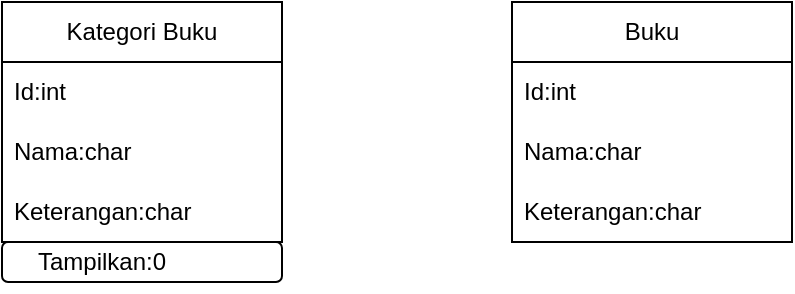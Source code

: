 <mxfile version="24.7.1" type="github">
  <diagram name="Page-1" id="yEtbBm1C0fHclImPkZ5K">
    <mxGraphModel dx="1120" dy="468" grid="1" gridSize="10" guides="1" tooltips="1" connect="1" arrows="1" fold="1" page="1" pageScale="1" pageWidth="850" pageHeight="1100" math="0" shadow="0">
      <root>
        <mxCell id="0" />
        <mxCell id="1" parent="0" />
        <mxCell id="mqKOhfzr9WHVQaCr_ZHj-4" value="Kategori Buku" style="swimlane;fontStyle=0;childLayout=stackLayout;horizontal=1;startSize=30;horizontalStack=0;resizeParent=1;resizeParentMax=0;resizeLast=0;collapsible=1;marginBottom=0;whiteSpace=wrap;html=1;" vertex="1" parent="1">
          <mxGeometry x="170" y="140" width="140" height="120" as="geometry" />
        </mxCell>
        <mxCell id="mqKOhfzr9WHVQaCr_ZHj-5" value="Id:int" style="text;strokeColor=none;fillColor=none;align=left;verticalAlign=middle;spacingLeft=4;spacingRight=4;overflow=hidden;points=[[0,0.5],[1,0.5]];portConstraint=eastwest;rotatable=0;whiteSpace=wrap;html=1;" vertex="1" parent="mqKOhfzr9WHVQaCr_ZHj-4">
          <mxGeometry y="30" width="140" height="30" as="geometry" />
        </mxCell>
        <mxCell id="mqKOhfzr9WHVQaCr_ZHj-6" value="Nama:char" style="text;strokeColor=none;fillColor=none;align=left;verticalAlign=middle;spacingLeft=4;spacingRight=4;overflow=hidden;points=[[0,0.5],[1,0.5]];portConstraint=eastwest;rotatable=0;whiteSpace=wrap;html=1;" vertex="1" parent="mqKOhfzr9WHVQaCr_ZHj-4">
          <mxGeometry y="60" width="140" height="30" as="geometry" />
        </mxCell>
        <mxCell id="mqKOhfzr9WHVQaCr_ZHj-7" value="Keterangan:char" style="text;strokeColor=none;fillColor=none;align=left;verticalAlign=middle;spacingLeft=4;spacingRight=4;overflow=hidden;points=[[0,0.5],[1,0.5]];portConstraint=eastwest;rotatable=0;whiteSpace=wrap;html=1;" vertex="1" parent="mqKOhfzr9WHVQaCr_ZHj-4">
          <mxGeometry y="90" width="140" height="30" as="geometry" />
        </mxCell>
        <mxCell id="mqKOhfzr9WHVQaCr_ZHj-8" value="" style="rounded=1;whiteSpace=wrap;html=1;" vertex="1" parent="1">
          <mxGeometry x="170" y="260" width="140" height="20" as="geometry" />
        </mxCell>
        <mxCell id="mqKOhfzr9WHVQaCr_ZHj-9" value="Tampilkan:0" style="text;html=1;align=center;verticalAlign=middle;whiteSpace=wrap;rounded=0;" vertex="1" parent="1">
          <mxGeometry x="190" y="255" width="60" height="30" as="geometry" />
        </mxCell>
        <mxCell id="mqKOhfzr9WHVQaCr_ZHj-15" value="Buku" style="swimlane;fontStyle=0;childLayout=stackLayout;horizontal=1;startSize=30;horizontalStack=0;resizeParent=1;resizeParentMax=0;resizeLast=0;collapsible=1;marginBottom=0;whiteSpace=wrap;html=1;" vertex="1" parent="1">
          <mxGeometry x="425" y="140" width="140" height="120" as="geometry" />
        </mxCell>
        <mxCell id="mqKOhfzr9WHVQaCr_ZHj-16" value="Id:int" style="text;strokeColor=none;fillColor=none;align=left;verticalAlign=middle;spacingLeft=4;spacingRight=4;overflow=hidden;points=[[0,0.5],[1,0.5]];portConstraint=eastwest;rotatable=0;whiteSpace=wrap;html=1;" vertex="1" parent="mqKOhfzr9WHVQaCr_ZHj-15">
          <mxGeometry y="30" width="140" height="30" as="geometry" />
        </mxCell>
        <mxCell id="mqKOhfzr9WHVQaCr_ZHj-17" value="Nama:char" style="text;strokeColor=none;fillColor=none;align=left;verticalAlign=middle;spacingLeft=4;spacingRight=4;overflow=hidden;points=[[0,0.5],[1,0.5]];portConstraint=eastwest;rotatable=0;whiteSpace=wrap;html=1;" vertex="1" parent="mqKOhfzr9WHVQaCr_ZHj-15">
          <mxGeometry y="60" width="140" height="30" as="geometry" />
        </mxCell>
        <mxCell id="mqKOhfzr9WHVQaCr_ZHj-18" value="Keterangan:char" style="text;strokeColor=none;fillColor=none;align=left;verticalAlign=middle;spacingLeft=4;spacingRight=4;overflow=hidden;points=[[0,0.5],[1,0.5]];portConstraint=eastwest;rotatable=0;whiteSpace=wrap;html=1;" vertex="1" parent="mqKOhfzr9WHVQaCr_ZHj-15">
          <mxGeometry y="90" width="140" height="30" as="geometry" />
        </mxCell>
      </root>
    </mxGraphModel>
  </diagram>
</mxfile>
